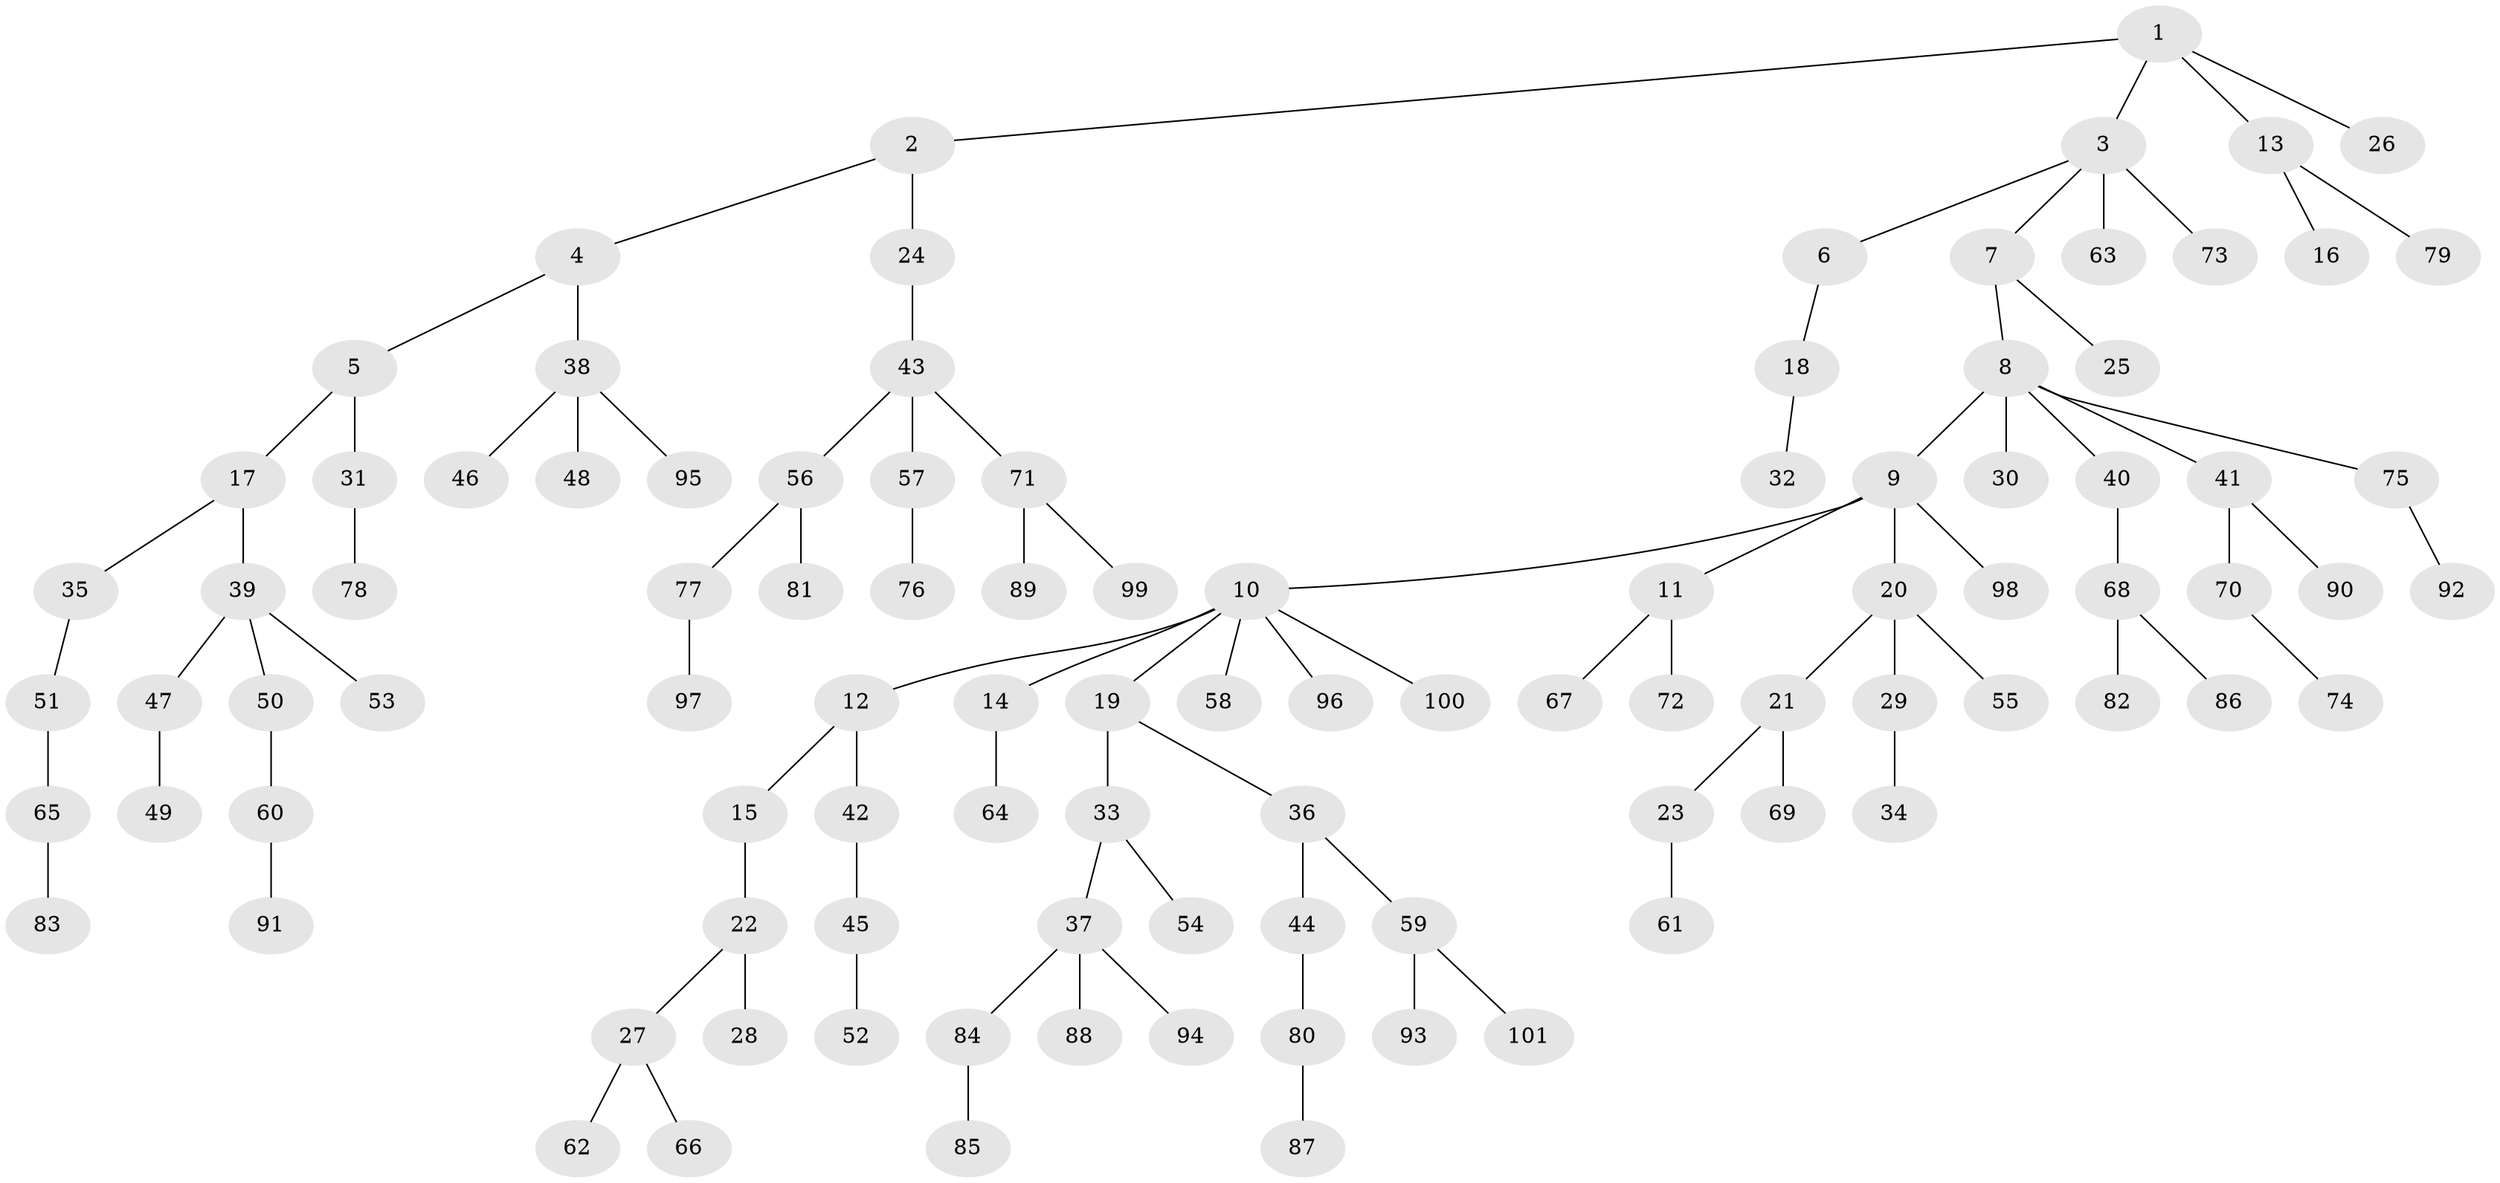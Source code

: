 // coarse degree distribution, {3: 0.18867924528301888, 4: 0.07547169811320754, 2: 0.2830188679245283, 5: 0.018867924528301886, 1: 0.4339622641509434}
// Generated by graph-tools (version 1.1) at 2025/51/03/04/25 22:51:48]
// undirected, 101 vertices, 100 edges
graph export_dot {
  node [color=gray90,style=filled];
  1;
  2;
  3;
  4;
  5;
  6;
  7;
  8;
  9;
  10;
  11;
  12;
  13;
  14;
  15;
  16;
  17;
  18;
  19;
  20;
  21;
  22;
  23;
  24;
  25;
  26;
  27;
  28;
  29;
  30;
  31;
  32;
  33;
  34;
  35;
  36;
  37;
  38;
  39;
  40;
  41;
  42;
  43;
  44;
  45;
  46;
  47;
  48;
  49;
  50;
  51;
  52;
  53;
  54;
  55;
  56;
  57;
  58;
  59;
  60;
  61;
  62;
  63;
  64;
  65;
  66;
  67;
  68;
  69;
  70;
  71;
  72;
  73;
  74;
  75;
  76;
  77;
  78;
  79;
  80;
  81;
  82;
  83;
  84;
  85;
  86;
  87;
  88;
  89;
  90;
  91;
  92;
  93;
  94;
  95;
  96;
  97;
  98;
  99;
  100;
  101;
  1 -- 2;
  1 -- 3;
  1 -- 13;
  1 -- 26;
  2 -- 4;
  2 -- 24;
  3 -- 6;
  3 -- 7;
  3 -- 63;
  3 -- 73;
  4 -- 5;
  4 -- 38;
  5 -- 17;
  5 -- 31;
  6 -- 18;
  7 -- 8;
  7 -- 25;
  8 -- 9;
  8 -- 30;
  8 -- 40;
  8 -- 41;
  8 -- 75;
  9 -- 10;
  9 -- 11;
  9 -- 20;
  9 -- 98;
  10 -- 12;
  10 -- 14;
  10 -- 19;
  10 -- 58;
  10 -- 96;
  10 -- 100;
  11 -- 67;
  11 -- 72;
  12 -- 15;
  12 -- 42;
  13 -- 16;
  13 -- 79;
  14 -- 64;
  15 -- 22;
  17 -- 35;
  17 -- 39;
  18 -- 32;
  19 -- 33;
  19 -- 36;
  20 -- 21;
  20 -- 29;
  20 -- 55;
  21 -- 23;
  21 -- 69;
  22 -- 27;
  22 -- 28;
  23 -- 61;
  24 -- 43;
  27 -- 62;
  27 -- 66;
  29 -- 34;
  31 -- 78;
  33 -- 37;
  33 -- 54;
  35 -- 51;
  36 -- 44;
  36 -- 59;
  37 -- 84;
  37 -- 88;
  37 -- 94;
  38 -- 46;
  38 -- 48;
  38 -- 95;
  39 -- 47;
  39 -- 50;
  39 -- 53;
  40 -- 68;
  41 -- 70;
  41 -- 90;
  42 -- 45;
  43 -- 56;
  43 -- 57;
  43 -- 71;
  44 -- 80;
  45 -- 52;
  47 -- 49;
  50 -- 60;
  51 -- 65;
  56 -- 77;
  56 -- 81;
  57 -- 76;
  59 -- 93;
  59 -- 101;
  60 -- 91;
  65 -- 83;
  68 -- 82;
  68 -- 86;
  70 -- 74;
  71 -- 89;
  71 -- 99;
  75 -- 92;
  77 -- 97;
  80 -- 87;
  84 -- 85;
}
